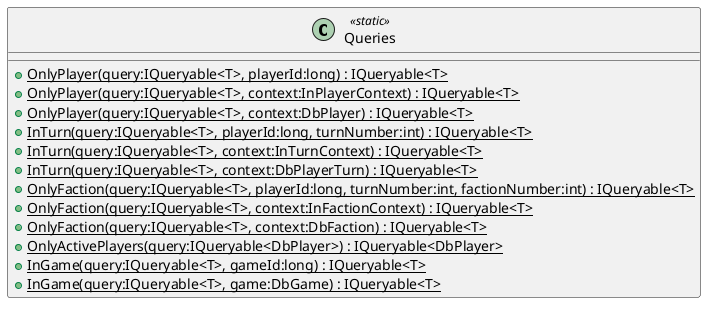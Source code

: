 @startuml
class Queries <<static>> {
    + {static} OnlyPlayer(query:IQueryable<T>, playerId:long) : IQueryable<T>
    + {static} OnlyPlayer(query:IQueryable<T>, context:InPlayerContext) : IQueryable<T>
    + {static} OnlyPlayer(query:IQueryable<T>, context:DbPlayer) : IQueryable<T>
    + {static} InTurn(query:IQueryable<T>, playerId:long, turnNumber:int) : IQueryable<T>
    + {static} InTurn(query:IQueryable<T>, context:InTurnContext) : IQueryable<T>
    + {static} InTurn(query:IQueryable<T>, context:DbPlayerTurn) : IQueryable<T>
    + {static} OnlyFaction(query:IQueryable<T>, playerId:long, turnNumber:int, factionNumber:int) : IQueryable<T>
    + {static} OnlyFaction(query:IQueryable<T>, context:InFactionContext) : IQueryable<T>
    + {static} OnlyFaction(query:IQueryable<T>, context:DbFaction) : IQueryable<T>
    + {static} OnlyActivePlayers(query:IQueryable<DbPlayer>) : IQueryable<DbPlayer>
    + {static} InGame(query:IQueryable<T>, gameId:long) : IQueryable<T>
    + {static} InGame(query:IQueryable<T>, game:DbGame) : IQueryable<T>
}
@enduml
